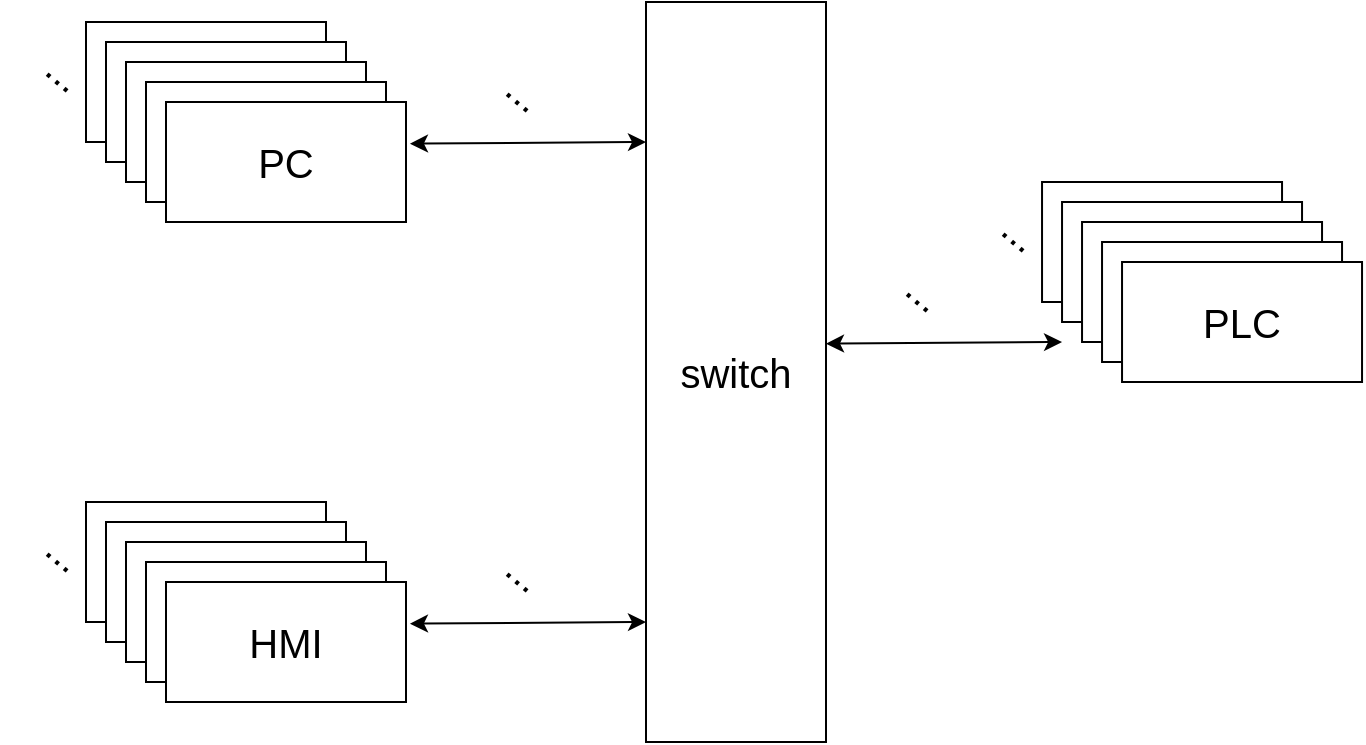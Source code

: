 <mxfile version="24.7.6">
  <diagram name="Page-1" id="FS6UKGZmXfpur44AEdpc">
    <mxGraphModel dx="978" dy="795" grid="1" gridSize="10" guides="1" tooltips="1" connect="1" arrows="1" fold="1" page="1" pageScale="1" pageWidth="1100" pageHeight="850" math="0" shadow="0">
      <root>
        <mxCell id="0" />
        <mxCell id="1" parent="0" />
        <mxCell id="XsWdMzRGcA5lAJRAhXZ5-1" value="&lt;font style=&quot;font-size: 20px;&quot;&gt;switch&lt;/font&gt;" style="rounded=0;whiteSpace=wrap;html=1;" vertex="1" parent="1">
          <mxGeometry x="510" y="230" width="90" height="370" as="geometry" />
        </mxCell>
        <mxCell id="XsWdMzRGcA5lAJRAhXZ5-5" value="&lt;font style=&quot;font-size: 20px;&quot;&gt;PLC&lt;/font&gt;" style="rounded=0;whiteSpace=wrap;html=1;" vertex="1" parent="1">
          <mxGeometry x="708.02" y="320" width="120" height="60" as="geometry" />
        </mxCell>
        <mxCell id="XsWdMzRGcA5lAJRAhXZ5-6" value="&lt;font style=&quot;font-size: 20px;&quot;&gt;PLC&lt;/font&gt;" style="rounded=0;whiteSpace=wrap;html=1;" vertex="1" parent="1">
          <mxGeometry x="718.02" y="330" width="120" height="60" as="geometry" />
        </mxCell>
        <mxCell id="XsWdMzRGcA5lAJRAhXZ5-7" value="&lt;font style=&quot;font-size: 20px;&quot;&gt;PLC&lt;/font&gt;" style="rounded=0;whiteSpace=wrap;html=1;" vertex="1" parent="1">
          <mxGeometry x="728.02" y="340" width="120" height="60" as="geometry" />
        </mxCell>
        <mxCell id="XsWdMzRGcA5lAJRAhXZ5-8" value="&lt;font style=&quot;font-size: 20px;&quot;&gt;PLC&lt;/font&gt;" style="rounded=0;whiteSpace=wrap;html=1;" vertex="1" parent="1">
          <mxGeometry x="738.02" y="350" width="120" height="60" as="geometry" />
        </mxCell>
        <mxCell id="XsWdMzRGcA5lAJRAhXZ5-9" value="&lt;font style=&quot;font-size: 20px;&quot;&gt;PLC&lt;/font&gt;" style="rounded=0;whiteSpace=wrap;html=1;" vertex="1" parent="1">
          <mxGeometry x="748.02" y="360" width="120" height="60" as="geometry" />
        </mxCell>
        <mxCell id="XsWdMzRGcA5lAJRAhXZ5-15" value="" style="endArrow=classic;startArrow=classic;html=1;rounded=0;exitX=1.022;exitY=0.137;exitDx=0;exitDy=0;exitPerimeter=0;" edge="1" parent="1">
          <mxGeometry width="50" height="50" relative="1" as="geometry">
            <mxPoint x="600" y="400.83" as="sourcePoint" />
            <mxPoint x="718.02" y="400" as="targetPoint" />
          </mxGeometry>
        </mxCell>
        <mxCell id="XsWdMzRGcA5lAJRAhXZ5-17" value="&lt;font style=&quot;font-size: 20px;&quot;&gt;...&lt;/font&gt;" style="text;html=1;align=center;verticalAlign=middle;whiteSpace=wrap;rounded=0;rotation=40;" vertex="1" parent="1">
          <mxGeometry x="668.02" y="330" width="60" height="30" as="geometry" />
        </mxCell>
        <mxCell id="XsWdMzRGcA5lAJRAhXZ5-18" value="&lt;font style=&quot;font-size: 20px;&quot;&gt;PLC&lt;/font&gt;" style="rounded=0;whiteSpace=wrap;html=1;" vertex="1" parent="1">
          <mxGeometry x="230" y="480" width="120" height="60" as="geometry" />
        </mxCell>
        <mxCell id="XsWdMzRGcA5lAJRAhXZ5-19" value="&lt;font style=&quot;font-size: 20px;&quot;&gt;PLC&lt;/font&gt;" style="rounded=0;whiteSpace=wrap;html=1;" vertex="1" parent="1">
          <mxGeometry x="240" y="490" width="120" height="60" as="geometry" />
        </mxCell>
        <mxCell id="XsWdMzRGcA5lAJRAhXZ5-20" value="&lt;font style=&quot;font-size: 20px;&quot;&gt;PLC&lt;/font&gt;" style="rounded=0;whiteSpace=wrap;html=1;" vertex="1" parent="1">
          <mxGeometry x="250" y="500" width="120" height="60" as="geometry" />
        </mxCell>
        <mxCell id="XsWdMzRGcA5lAJRAhXZ5-21" value="&lt;font style=&quot;font-size: 20px;&quot;&gt;PLC&lt;/font&gt;" style="rounded=0;whiteSpace=wrap;html=1;" vertex="1" parent="1">
          <mxGeometry x="260" y="510" width="120" height="60" as="geometry" />
        </mxCell>
        <mxCell id="XsWdMzRGcA5lAJRAhXZ5-22" value="&lt;font style=&quot;font-size: 20px;&quot;&gt;HMI&lt;/font&gt;" style="rounded=0;whiteSpace=wrap;html=1;" vertex="1" parent="1">
          <mxGeometry x="270" y="520" width="120" height="60" as="geometry" />
        </mxCell>
        <mxCell id="XsWdMzRGcA5lAJRAhXZ5-23" value="&lt;font style=&quot;font-size: 20px;&quot;&gt;...&lt;/font&gt;" style="text;html=1;align=center;verticalAlign=middle;whiteSpace=wrap;rounded=0;rotation=40;" vertex="1" parent="1">
          <mxGeometry x="190" y="490" width="60" height="30" as="geometry" />
        </mxCell>
        <mxCell id="XsWdMzRGcA5lAJRAhXZ5-24" value="" style="endArrow=classic;startArrow=classic;html=1;rounded=0;exitX=1.022;exitY=0.137;exitDx=0;exitDy=0;exitPerimeter=0;" edge="1" parent="1">
          <mxGeometry width="50" height="50" relative="1" as="geometry">
            <mxPoint x="391.98" y="540.83" as="sourcePoint" />
            <mxPoint x="510" y="540" as="targetPoint" />
          </mxGeometry>
        </mxCell>
        <mxCell id="XsWdMzRGcA5lAJRAhXZ5-25" value="&lt;font style=&quot;font-size: 20px;&quot;&gt;PLC&lt;/font&gt;" style="rounded=0;whiteSpace=wrap;html=1;" vertex="1" parent="1">
          <mxGeometry x="230" y="240" width="120" height="60" as="geometry" />
        </mxCell>
        <mxCell id="XsWdMzRGcA5lAJRAhXZ5-26" value="&lt;font style=&quot;font-size: 20px;&quot;&gt;PLC&lt;/font&gt;" style="rounded=0;whiteSpace=wrap;html=1;" vertex="1" parent="1">
          <mxGeometry x="240" y="250" width="120" height="60" as="geometry" />
        </mxCell>
        <mxCell id="XsWdMzRGcA5lAJRAhXZ5-27" value="&lt;font style=&quot;font-size: 20px;&quot;&gt;PLC&lt;/font&gt;" style="rounded=0;whiteSpace=wrap;html=1;" vertex="1" parent="1">
          <mxGeometry x="250" y="260" width="120" height="60" as="geometry" />
        </mxCell>
        <mxCell id="XsWdMzRGcA5lAJRAhXZ5-28" value="&lt;font style=&quot;font-size: 20px;&quot;&gt;PLC&lt;/font&gt;" style="rounded=0;whiteSpace=wrap;html=1;" vertex="1" parent="1">
          <mxGeometry x="260" y="270" width="120" height="60" as="geometry" />
        </mxCell>
        <mxCell id="XsWdMzRGcA5lAJRAhXZ5-29" value="&lt;font style=&quot;font-size: 20px;&quot;&gt;PC&lt;/font&gt;" style="rounded=0;whiteSpace=wrap;html=1;" vertex="1" parent="1">
          <mxGeometry x="270" y="280" width="120" height="60" as="geometry" />
        </mxCell>
        <mxCell id="XsWdMzRGcA5lAJRAhXZ5-30" value="&lt;font style=&quot;font-size: 20px;&quot;&gt;...&lt;/font&gt;" style="text;html=1;align=center;verticalAlign=middle;whiteSpace=wrap;rounded=0;rotation=40;" vertex="1" parent="1">
          <mxGeometry x="190" y="250" width="60" height="30" as="geometry" />
        </mxCell>
        <mxCell id="XsWdMzRGcA5lAJRAhXZ5-31" value="" style="endArrow=classic;startArrow=classic;html=1;rounded=0;exitX=1.022;exitY=0.137;exitDx=0;exitDy=0;exitPerimeter=0;" edge="1" parent="1">
          <mxGeometry width="50" height="50" relative="1" as="geometry">
            <mxPoint x="391.98" y="300.83" as="sourcePoint" />
            <mxPoint x="510" y="300" as="targetPoint" />
          </mxGeometry>
        </mxCell>
        <mxCell id="XsWdMzRGcA5lAJRAhXZ5-32" value="&lt;font style=&quot;font-size: 20px;&quot;&gt;...&lt;/font&gt;" style="text;html=1;align=center;verticalAlign=middle;whiteSpace=wrap;rounded=0;rotation=40;" vertex="1" parent="1">
          <mxGeometry x="620" y="360" width="60" height="30" as="geometry" />
        </mxCell>
        <mxCell id="XsWdMzRGcA5lAJRAhXZ5-35" value="&lt;font style=&quot;font-size: 20px;&quot;&gt;...&lt;/font&gt;" style="text;html=1;align=center;verticalAlign=middle;whiteSpace=wrap;rounded=0;rotation=40;" vertex="1" parent="1">
          <mxGeometry x="420" y="260" width="60" height="30" as="geometry" />
        </mxCell>
        <mxCell id="XsWdMzRGcA5lAJRAhXZ5-36" value="&lt;font style=&quot;font-size: 20px;&quot;&gt;...&lt;/font&gt;" style="text;html=1;align=center;verticalAlign=middle;whiteSpace=wrap;rounded=0;rotation=40;" vertex="1" parent="1">
          <mxGeometry x="420" y="500" width="60" height="30" as="geometry" />
        </mxCell>
      </root>
    </mxGraphModel>
  </diagram>
</mxfile>
